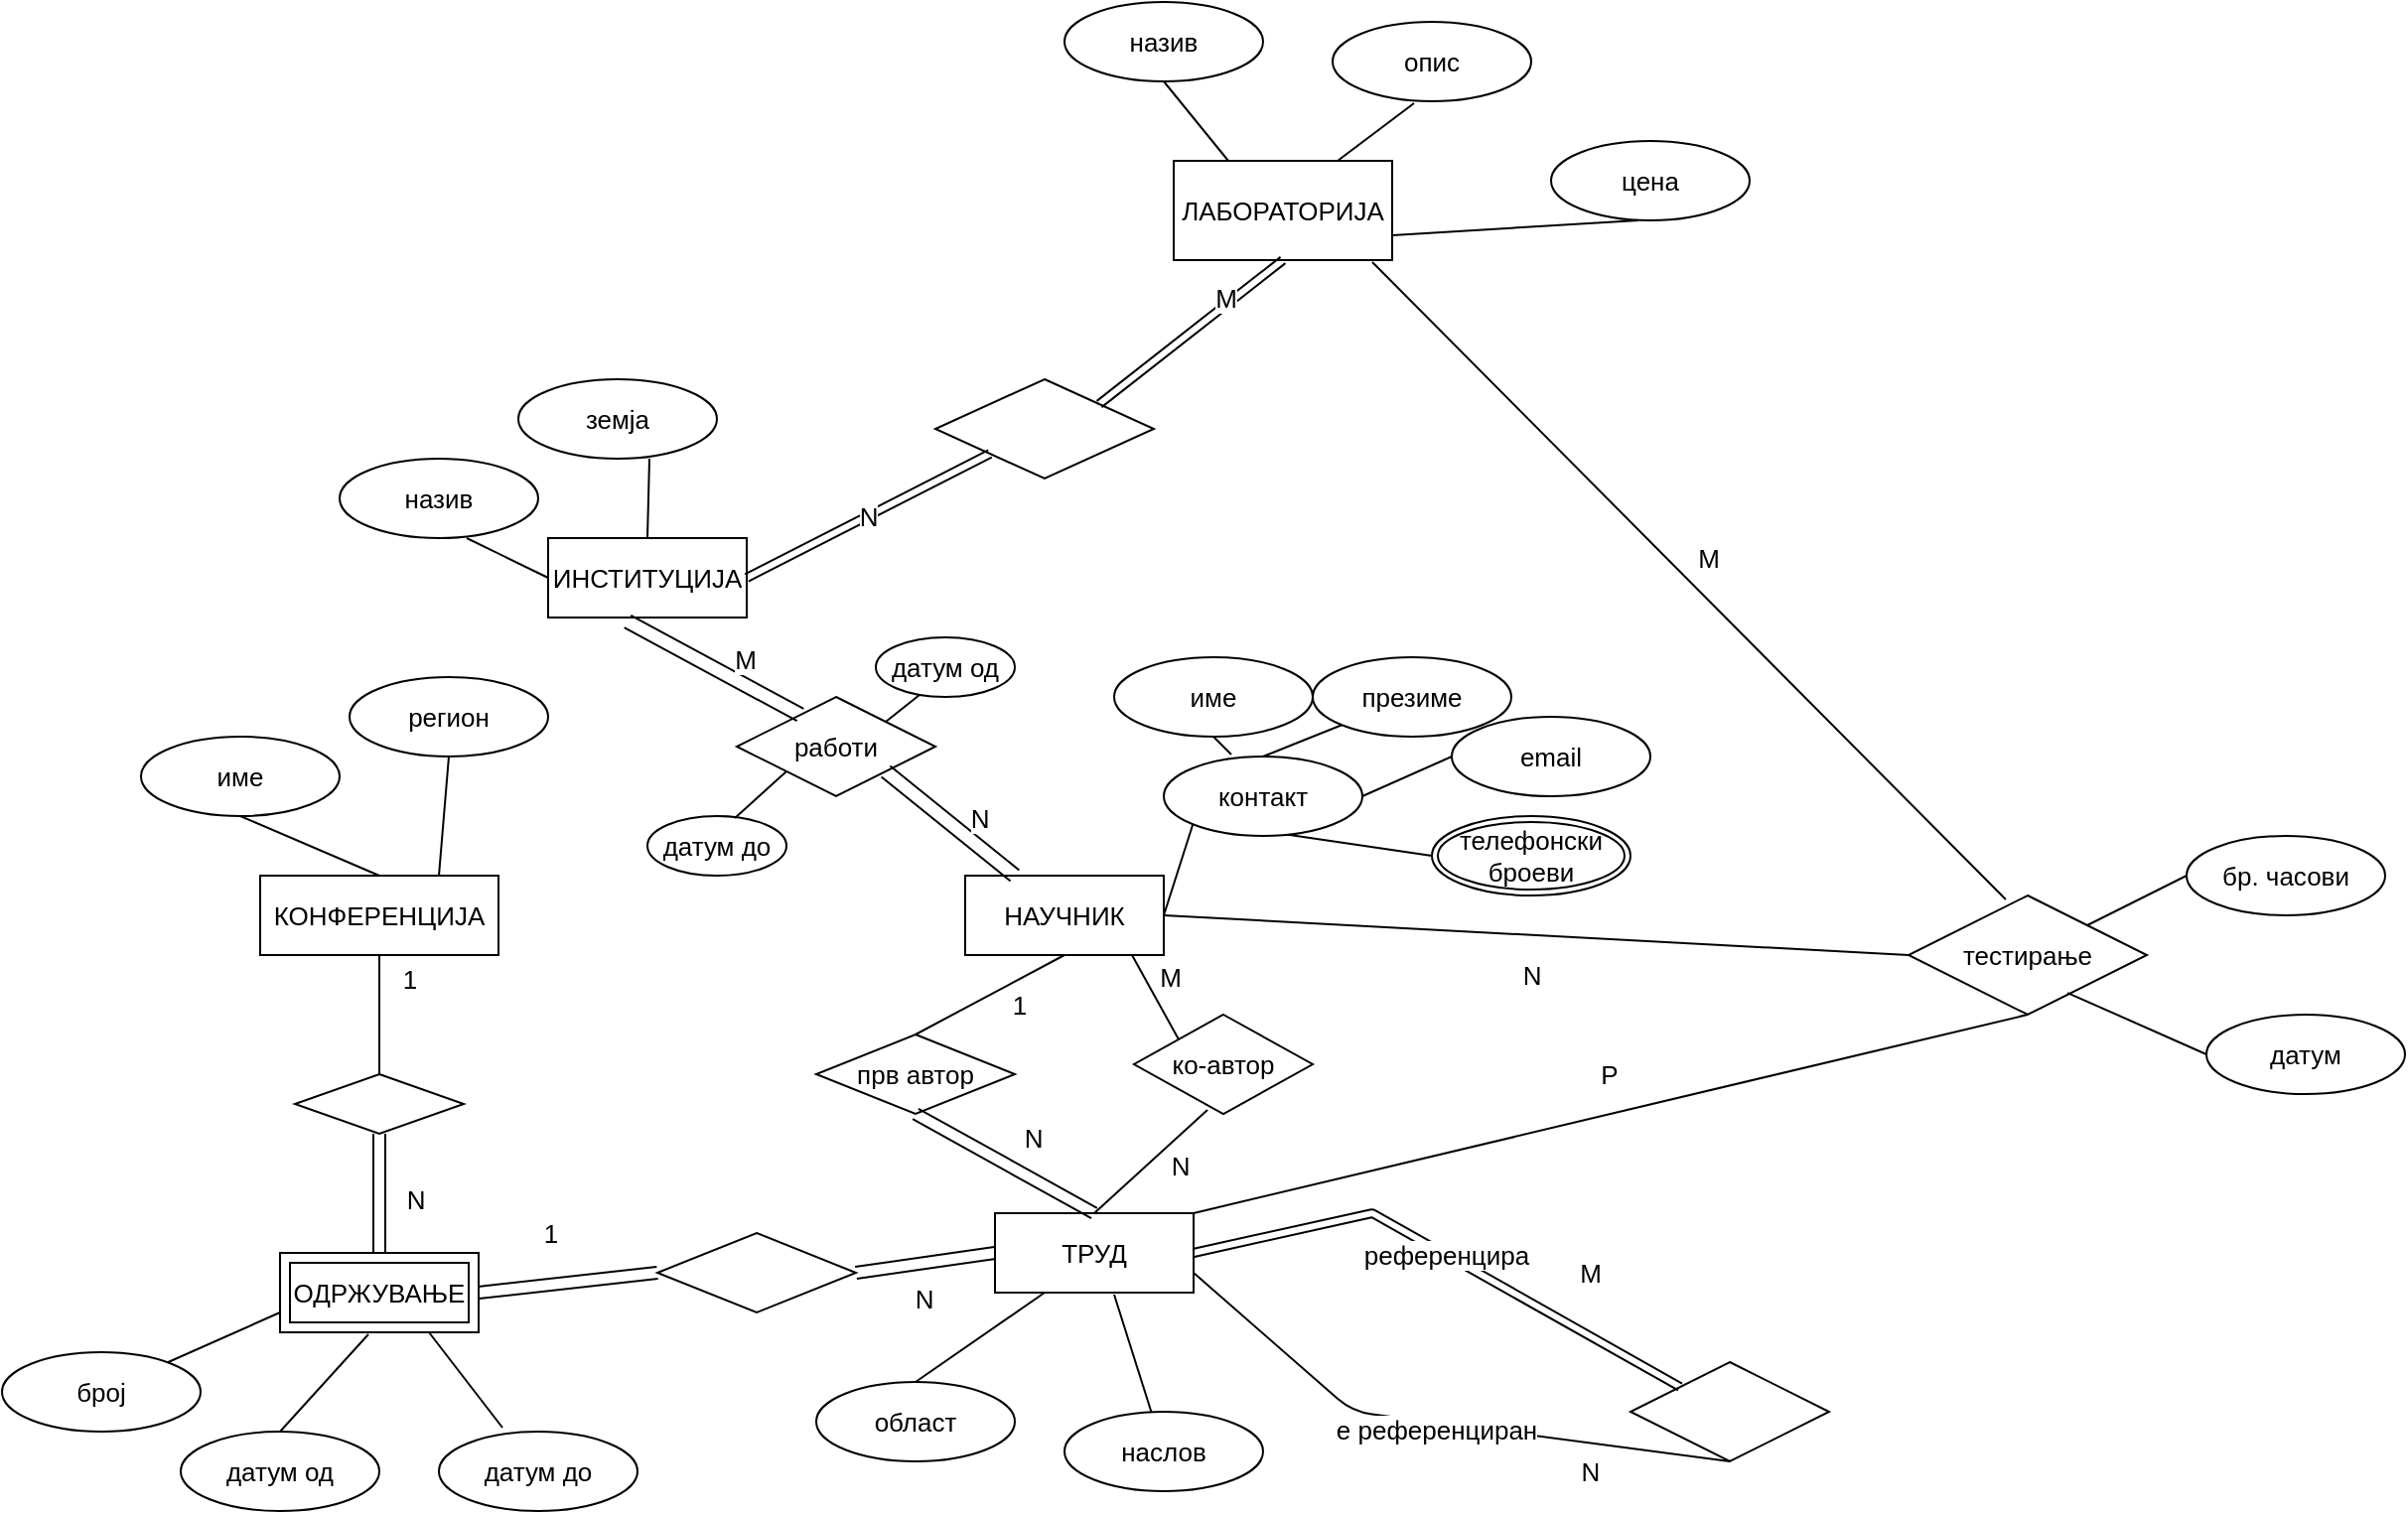 <mxfile version="13.9.6" type="github">
  <diagram id="ss8rLNMeqFwuD8GQHN9E" name="Page-1">
    <mxGraphModel dx="2210" dy="2026" grid="1" gridSize="10" guides="1" tooltips="1" connect="1" arrows="1" fold="1" page="1" pageScale="1" pageWidth="850" pageHeight="1100" math="0" shadow="0">
      <root>
        <mxCell id="0" />
        <mxCell id="1" parent="0" />
        <mxCell id="Nzp_F6XyrQYxc5pNLRRa-1" value="&lt;span style=&quot;font-weight: normal&quot;&gt;КОНФЕРЕНЦИЈА&lt;/span&gt;" style="whiteSpace=wrap;html=1;align=center;fontSize=13;fontStyle=1" vertex="1" parent="1">
          <mxGeometry x="20" y="230" width="120" height="40" as="geometry" />
        </mxCell>
        <mxCell id="Nzp_F6XyrQYxc5pNLRRa-2" value="НАУЧНИК" style="whiteSpace=wrap;html=1;align=center;fontSize=13;fontStyle=0" vertex="1" parent="1">
          <mxGeometry x="375" y="230" width="100" height="40" as="geometry" />
        </mxCell>
        <mxCell id="Nzp_F6XyrQYxc5pNLRRa-3" value="&lt;span style=&quot;font-weight: normal&quot;&gt;ТРУД&lt;/span&gt;" style="whiteSpace=wrap;html=1;align=center;fontSize=13;fontStyle=1" vertex="1" parent="1">
          <mxGeometry x="390" y="400" width="100" height="40" as="geometry" />
        </mxCell>
        <mxCell id="Nzp_F6XyrQYxc5pNLRRa-4" value="&lt;span style=&quot;font-weight: normal&quot;&gt;ИНСТИТУЦИЈА&lt;/span&gt;" style="whiteSpace=wrap;html=1;align=center;fontSize=13;fontStyle=1" vertex="1" parent="1">
          <mxGeometry x="165" y="60" width="100" height="40" as="geometry" />
        </mxCell>
        <mxCell id="Nzp_F6XyrQYxc5pNLRRa-5" value="&lt;span style=&quot;font-weight: normal&quot;&gt;ЛАБОРАТОРИЈА&lt;/span&gt;" style="whiteSpace=wrap;html=1;align=center;fontSize=13;fontStyle=1" vertex="1" parent="1">
          <mxGeometry x="480" y="-130" width="110" height="50" as="geometry" />
        </mxCell>
        <mxCell id="Nzp_F6XyrQYxc5pNLRRa-7" value="име" style="ellipse;whiteSpace=wrap;html=1;align=center;fontSize=13;" vertex="1" parent="1">
          <mxGeometry x="-40" y="160" width="100" height="40" as="geometry" />
        </mxCell>
        <mxCell id="Nzp_F6XyrQYxc5pNLRRa-8" value="регион" style="ellipse;whiteSpace=wrap;html=1;align=center;fontSize=13;" vertex="1" parent="1">
          <mxGeometry x="65" y="130" width="100" height="40" as="geometry" />
        </mxCell>
        <mxCell id="Nzp_F6XyrQYxc5pNLRRa-9" value="" style="endArrow=none;html=1;fontSize=13;entryX=0.5;entryY=1;entryDx=0;entryDy=0;exitX=0.5;exitY=0;exitDx=0;exitDy=0;" edge="1" parent="1" source="Nzp_F6XyrQYxc5pNLRRa-1" target="Nzp_F6XyrQYxc5pNLRRa-7">
          <mxGeometry width="50" height="50" relative="1" as="geometry">
            <mxPoint x="160" y="380" as="sourcePoint" />
            <mxPoint x="210" y="330" as="targetPoint" />
          </mxGeometry>
        </mxCell>
        <mxCell id="Nzp_F6XyrQYxc5pNLRRa-10" value="" style="endArrow=none;html=1;fontSize=13;exitX=0.75;exitY=0;exitDx=0;exitDy=0;entryX=0.5;entryY=1;entryDx=0;entryDy=0;" edge="1" parent="1" source="Nzp_F6XyrQYxc5pNLRRa-1" target="Nzp_F6XyrQYxc5pNLRRa-8">
          <mxGeometry width="50" height="50" relative="1" as="geometry">
            <mxPoint x="250" y="310" as="sourcePoint" />
            <mxPoint x="300" y="260" as="targetPoint" />
          </mxGeometry>
        </mxCell>
        <mxCell id="Nzp_F6XyrQYxc5pNLRRa-12" value="датум од" style="ellipse;whiteSpace=wrap;html=1;align=center;fontSize=13;" vertex="1" parent="1">
          <mxGeometry x="-20" y="510" width="100" height="40" as="geometry" />
        </mxCell>
        <mxCell id="Nzp_F6XyrQYxc5pNLRRa-13" value="датум до" style="ellipse;whiteSpace=wrap;html=1;align=center;fontSize=13;" vertex="1" parent="1">
          <mxGeometry x="110" y="510" width="100" height="40" as="geometry" />
        </mxCell>
        <mxCell id="Nzp_F6XyrQYxc5pNLRRa-15" value="" style="endArrow=none;html=1;fontSize=13;exitX=0.5;exitY=0;exitDx=0;exitDy=0;entryX=0.445;entryY=1.025;entryDx=0;entryDy=0;entryPerimeter=0;" edge="1" parent="1" source="Nzp_F6XyrQYxc5pNLRRa-12" target="Nzp_F6XyrQYxc5pNLRRa-28">
          <mxGeometry width="50" height="50" relative="1" as="geometry">
            <mxPoint x="80" y="620" as="sourcePoint" />
            <mxPoint x="115" y="450" as="targetPoint" />
          </mxGeometry>
        </mxCell>
        <mxCell id="Nzp_F6XyrQYxc5pNLRRa-16" value="" style="endArrow=none;html=1;fontSize=13;entryX=0.75;entryY=1;entryDx=0;entryDy=0;exitX=0.32;exitY=-0.05;exitDx=0;exitDy=0;exitPerimeter=0;" edge="1" parent="1" source="Nzp_F6XyrQYxc5pNLRRa-13" target="Nzp_F6XyrQYxc5pNLRRa-28">
          <mxGeometry width="50" height="50" relative="1" as="geometry">
            <mxPoint x="90" y="630" as="sourcePoint" />
            <mxPoint x="128.97" y="450" as="targetPoint" />
          </mxGeometry>
        </mxCell>
        <mxCell id="Nzp_F6XyrQYxc5pNLRRa-17" value="број" style="ellipse;whiteSpace=wrap;html=1;align=center;fontSize=13;" vertex="1" parent="1">
          <mxGeometry x="-110" y="470" width="100" height="40" as="geometry" />
        </mxCell>
        <mxCell id="Nzp_F6XyrQYxc5pNLRRa-18" value="" style="endArrow=none;html=1;fontSize=13;entryX=0;entryY=0.75;entryDx=0;entryDy=0;" edge="1" parent="1" source="Nzp_F6XyrQYxc5pNLRRa-17" target="Nzp_F6XyrQYxc5pNLRRa-28">
          <mxGeometry width="50" height="50" relative="1" as="geometry">
            <mxPoint y="460" as="sourcePoint" />
            <mxPoint x="60" y="438" as="targetPoint" />
          </mxGeometry>
        </mxCell>
        <mxCell id="Nzp_F6XyrQYxc5pNLRRa-19" value="име" style="ellipse;whiteSpace=wrap;html=1;align=center;fontSize=13;" vertex="1" parent="1">
          <mxGeometry x="450" y="120" width="100" height="40" as="geometry" />
        </mxCell>
        <mxCell id="Nzp_F6XyrQYxc5pNLRRa-20" value="презиме" style="ellipse;whiteSpace=wrap;html=1;align=center;fontSize=13;" vertex="1" parent="1">
          <mxGeometry x="550" y="120" width="100" height="40" as="geometry" />
        </mxCell>
        <mxCell id="Nzp_F6XyrQYxc5pNLRRa-21" value="email" style="ellipse;whiteSpace=wrap;html=1;align=center;fontSize=13;" vertex="1" parent="1">
          <mxGeometry x="620" y="150" width="100" height="40" as="geometry" />
        </mxCell>
        <mxCell id="Nzp_F6XyrQYxc5pNLRRa-23" value="телефонски броеви" style="ellipse;shape=doubleEllipse;margin=3;whiteSpace=wrap;html=1;align=center;fontSize=13;" vertex="1" parent="1">
          <mxGeometry x="610" y="200" width="100" height="40" as="geometry" />
        </mxCell>
        <mxCell id="Nzp_F6XyrQYxc5pNLRRa-24" value="" style="endArrow=none;html=1;fontSize=13;entryX=0.5;entryY=1;entryDx=0;entryDy=0;exitX=0.34;exitY=-0.025;exitDx=0;exitDy=0;exitPerimeter=0;" edge="1" parent="1" source="Nzp_F6XyrQYxc5pNLRRa-34" target="Nzp_F6XyrQYxc5pNLRRa-19">
          <mxGeometry width="50" height="50" relative="1" as="geometry">
            <mxPoint x="280" y="260" as="sourcePoint" />
            <mxPoint x="330" y="210" as="targetPoint" />
          </mxGeometry>
        </mxCell>
        <mxCell id="Nzp_F6XyrQYxc5pNLRRa-25" value="" style="endArrow=none;html=1;fontSize=13;exitX=0.5;exitY=0;exitDx=0;exitDy=0;entryX=0;entryY=1;entryDx=0;entryDy=0;" edge="1" parent="1" source="Nzp_F6XyrQYxc5pNLRRa-34" target="Nzp_F6XyrQYxc5pNLRRa-20">
          <mxGeometry width="50" height="50" relative="1" as="geometry">
            <mxPoint x="290" y="270" as="sourcePoint" />
            <mxPoint x="480" y="100" as="targetPoint" />
          </mxGeometry>
        </mxCell>
        <mxCell id="Nzp_F6XyrQYxc5pNLRRa-26" value="" style="endArrow=none;html=1;fontSize=13;exitX=1;exitY=0.5;exitDx=0;exitDy=0;entryX=0;entryY=0.5;entryDx=0;entryDy=0;" edge="1" parent="1" source="Nzp_F6XyrQYxc5pNLRRa-34" target="Nzp_F6XyrQYxc5pNLRRa-21">
          <mxGeometry width="50" height="50" relative="1" as="geometry">
            <mxPoint x="300" y="280" as="sourcePoint" />
            <mxPoint x="580" y="130" as="targetPoint" />
          </mxGeometry>
        </mxCell>
        <mxCell id="Nzp_F6XyrQYxc5pNLRRa-27" value="" style="endArrow=none;html=1;fontSize=13;entryX=0;entryY=0.5;entryDx=0;entryDy=0;exitX=0.6;exitY=0.975;exitDx=0;exitDy=0;exitPerimeter=0;" edge="1" parent="1" source="Nzp_F6XyrQYxc5pNLRRa-34" target="Nzp_F6XyrQYxc5pNLRRa-23">
          <mxGeometry width="50" height="50" relative="1" as="geometry">
            <mxPoint x="310" y="290" as="sourcePoint" />
            <mxPoint x="360" y="240" as="targetPoint" />
          </mxGeometry>
        </mxCell>
        <mxCell id="Nzp_F6XyrQYxc5pNLRRa-28" value="&lt;span style=&quot;font-weight: normal&quot;&gt;ОДРЖУВАЊЕ&lt;/span&gt;" style="whiteSpace=wrap;html=1;align=center;fontSize=13;fontStyle=1" vertex="1" parent="1">
          <mxGeometry x="30" y="420" width="100" height="40" as="geometry" />
        </mxCell>
        <mxCell id="Nzp_F6XyrQYxc5pNLRRa-31" value="" style="shape=rhombus;perimeter=rhombusPerimeter;whiteSpace=wrap;html=1;align=center;fontSize=13;" vertex="1" parent="1">
          <mxGeometry x="37.5" y="330" width="85" height="30" as="geometry" />
        </mxCell>
        <mxCell id="Nzp_F6XyrQYxc5pNLRRa-32" value="1" style="endArrow=none;html=1;fontSize=13;entryX=0.5;entryY=1;entryDx=0;entryDy=0;exitX=0.5;exitY=0;exitDx=0;exitDy=0;" edge="1" parent="1" source="Nzp_F6XyrQYxc5pNLRRa-31" target="Nzp_F6XyrQYxc5pNLRRa-1">
          <mxGeometry x="0.613" y="-15" width="50" height="50" relative="1" as="geometry">
            <mxPoint x="240" y="350" as="sourcePoint" />
            <mxPoint x="290" y="300" as="targetPoint" />
            <mxPoint as="offset" />
          </mxGeometry>
        </mxCell>
        <mxCell id="Nzp_F6XyrQYxc5pNLRRa-34" value="контакт" style="ellipse;whiteSpace=wrap;html=1;align=center;fontSize=13;" vertex="1" parent="1">
          <mxGeometry x="475" y="170" width="100" height="40" as="geometry" />
        </mxCell>
        <mxCell id="Nzp_F6XyrQYxc5pNLRRa-35" value="" style="endArrow=none;html=1;fontSize=13;entryX=1;entryY=0.5;entryDx=0;entryDy=0;exitX=0;exitY=1;exitDx=0;exitDy=0;" edge="1" parent="1" source="Nzp_F6XyrQYxc5pNLRRa-34" target="Nzp_F6XyrQYxc5pNLRRa-2">
          <mxGeometry width="50" height="50" relative="1" as="geometry">
            <mxPoint x="512" y="150" as="sourcePoint" />
            <mxPoint x="656" y="122" as="targetPoint" />
          </mxGeometry>
        </mxCell>
        <mxCell id="Nzp_F6XyrQYxc5pNLRRa-36" value="област" style="ellipse;whiteSpace=wrap;html=1;align=center;fontSize=13;" vertex="1" parent="1">
          <mxGeometry x="300" y="485" width="100" height="40" as="geometry" />
        </mxCell>
        <mxCell id="Nzp_F6XyrQYxc5pNLRRa-37" value="наслов" style="ellipse;whiteSpace=wrap;html=1;align=center;fontSize=13;" vertex="1" parent="1">
          <mxGeometry x="425" y="500" width="100" height="40" as="geometry" />
        </mxCell>
        <mxCell id="Nzp_F6XyrQYxc5pNLRRa-38" value="" style="endArrow=none;html=1;fontSize=13;entryX=0.5;entryY=0;entryDx=0;entryDy=0;exitX=0.25;exitY=1;exitDx=0;exitDy=0;" edge="1" parent="1" source="Nzp_F6XyrQYxc5pNLRRa-3" target="Nzp_F6XyrQYxc5pNLRRa-36">
          <mxGeometry width="50" height="50" relative="1" as="geometry">
            <mxPoint x="340" y="440" as="sourcePoint" />
            <mxPoint x="390" y="390" as="targetPoint" />
          </mxGeometry>
        </mxCell>
        <mxCell id="Nzp_F6XyrQYxc5pNLRRa-39" value="" style="endArrow=none;html=1;fontSize=13;exitX=0.6;exitY=1.025;exitDx=0;exitDy=0;exitPerimeter=0;" edge="1" parent="1" source="Nzp_F6XyrQYxc5pNLRRa-3" target="Nzp_F6XyrQYxc5pNLRRa-37">
          <mxGeometry width="50" height="50" relative="1" as="geometry">
            <mxPoint x="456" y="400" as="sourcePoint" />
            <mxPoint x="550" y="330" as="targetPoint" />
          </mxGeometry>
        </mxCell>
        <mxCell id="Nzp_F6XyrQYxc5pNLRRa-40" value="прв автор" style="shape=rhombus;perimeter=rhombusPerimeter;whiteSpace=wrap;html=1;align=center;fontSize=13;" vertex="1" parent="1">
          <mxGeometry x="300" y="310" width="100" height="40" as="geometry" />
        </mxCell>
        <mxCell id="Nzp_F6XyrQYxc5pNLRRa-41" value="1" style="endArrow=none;html=1;fontSize=13;entryX=0.5;entryY=1;entryDx=0;entryDy=0;exitX=0.5;exitY=0;exitDx=0;exitDy=0;" edge="1" parent="1" source="Nzp_F6XyrQYxc5pNLRRa-40" target="Nzp_F6XyrQYxc5pNLRRa-2">
          <mxGeometry x="0.241" y="-11" width="50" height="50" relative="1" as="geometry">
            <mxPoint x="530" y="370" as="sourcePoint" />
            <mxPoint x="580" y="320" as="targetPoint" />
            <mxPoint as="offset" />
          </mxGeometry>
        </mxCell>
        <mxCell id="Nzp_F6XyrQYxc5pNLRRa-43" value="ко-автор" style="shape=rhombus;perimeter=rhombusPerimeter;whiteSpace=wrap;html=1;align=center;fontSize=13;" vertex="1" parent="1">
          <mxGeometry x="460" y="300" width="90" height="50" as="geometry" />
        </mxCell>
        <mxCell id="Nzp_F6XyrQYxc5pNLRRa-44" value="М" style="endArrow=none;html=1;fontSize=13;entryX=0.84;entryY=1;entryDx=0;entryDy=0;entryPerimeter=0;exitX=0;exitY=0;exitDx=0;exitDy=0;" edge="1" parent="1" source="Nzp_F6XyrQYxc5pNLRRa-43" target="Nzp_F6XyrQYxc5pNLRRa-2">
          <mxGeometry x="0.241" y="-11" width="50" height="50" relative="1" as="geometry">
            <mxPoint x="360" y="320" as="sourcePoint" />
            <mxPoint x="429" y="262" as="targetPoint" />
            <mxPoint as="offset" />
          </mxGeometry>
        </mxCell>
        <mxCell id="Nzp_F6XyrQYxc5pNLRRa-45" value="N" style="endArrow=none;html=1;fontSize=13;entryX=0.411;entryY=0.96;entryDx=0;entryDy=0;entryPerimeter=0;exitX=0.5;exitY=0;exitDx=0;exitDy=0;" edge="1" parent="1" source="Nzp_F6XyrQYxc5pNLRRa-3" target="Nzp_F6XyrQYxc5pNLRRa-43">
          <mxGeometry x="0.241" y="-11" width="50" height="50" relative="1" as="geometry">
            <mxPoint x="370" y="330" as="sourcePoint" />
            <mxPoint x="439" y="272" as="targetPoint" />
            <mxPoint as="offset" />
          </mxGeometry>
        </mxCell>
        <mxCell id="Nzp_F6XyrQYxc5pNLRRa-47" value="" style="shape=rhombus;perimeter=rhombusPerimeter;whiteSpace=wrap;html=1;align=center;fontSize=13;" vertex="1" parent="1">
          <mxGeometry x="220" y="410" width="100" height="40" as="geometry" />
        </mxCell>
        <mxCell id="Nzp_F6XyrQYxc5pNLRRa-50" value="" style="shape=rhombus;perimeter=rhombusPerimeter;whiteSpace=wrap;html=1;align=center;fontSize=13;" vertex="1" parent="1">
          <mxGeometry x="710" y="475" width="100" height="50" as="geometry" />
        </mxCell>
        <mxCell id="Nzp_F6XyrQYxc5pNLRRa-52" value="" style="endArrow=none;html=1;fontSize=13;exitX=1;exitY=0.75;exitDx=0;exitDy=0;entryX=0.5;entryY=1;entryDx=0;entryDy=0;" edge="1" parent="1" source="Nzp_F6XyrQYxc5pNLRRa-3" target="Nzp_F6XyrQYxc5pNLRRa-50">
          <mxGeometry width="50" height="50" relative="1" as="geometry">
            <mxPoint x="550" y="490" as="sourcePoint" />
            <mxPoint x="600" y="440" as="targetPoint" />
            <Array as="points">
              <mxPoint x="570" y="500" />
            </Array>
          </mxGeometry>
        </mxCell>
        <mxCell id="Nzp_F6XyrQYxc5pNLRRa-54" value="е референциран" style="edgeLabel;html=1;align=center;verticalAlign=middle;resizable=0;points=[];fontSize=13;" vertex="1" connectable="0" parent="Nzp_F6XyrQYxc5pNLRRa-52">
          <mxGeometry x="0.0" y="-3" relative="1" as="geometry">
            <mxPoint as="offset" />
          </mxGeometry>
        </mxCell>
        <mxCell id="Nzp_F6XyrQYxc5pNLRRa-55" value="N" style="text;html=1;strokeColor=none;fillColor=none;align=center;verticalAlign=middle;whiteSpace=wrap;rounded=0;fontSize=13;" vertex="1" parent="1">
          <mxGeometry x="670" y="520" width="40" height="20" as="geometry" />
        </mxCell>
        <mxCell id="Nzp_F6XyrQYxc5pNLRRa-56" value="M" style="text;html=1;strokeColor=none;fillColor=none;align=center;verticalAlign=middle;whiteSpace=wrap;rounded=0;fontSize=13;" vertex="1" parent="1">
          <mxGeometry x="670" y="420" width="40" height="20" as="geometry" />
        </mxCell>
        <mxCell id="Nzp_F6XyrQYxc5pNLRRa-58" value="N" style="shape=link;html=1;fontSize=13;exitX=0.5;exitY=1;exitDx=0;exitDy=0;width=6;" edge="1" parent="1" source="Nzp_F6XyrQYxc5pNLRRa-31" target="Nzp_F6XyrQYxc5pNLRRa-28">
          <mxGeometry x="0.104" y="18" width="100" relative="1" as="geometry">
            <mxPoint x="160" y="310" as="sourcePoint" />
            <mxPoint x="260" y="310" as="targetPoint" />
            <mxPoint as="offset" />
          </mxGeometry>
        </mxCell>
        <mxCell id="Nzp_F6XyrQYxc5pNLRRa-59" value="1" style="shape=link;html=1;fontSize=13;exitX=0;exitY=0.5;exitDx=0;exitDy=0;width=6;entryX=1;entryY=0.5;entryDx=0;entryDy=0;" edge="1" parent="1" source="Nzp_F6XyrQYxc5pNLRRa-47" target="Nzp_F6XyrQYxc5pNLRRa-28">
          <mxGeometry x="0.137" y="-26" width="100" relative="1" as="geometry">
            <mxPoint x="104.98" y="380.99" as="sourcePoint" />
            <mxPoint x="190" y="390" as="targetPoint" />
            <mxPoint as="offset" />
          </mxGeometry>
        </mxCell>
        <mxCell id="Nzp_F6XyrQYxc5pNLRRa-61" value="N" style="shape=link;html=1;fontSize=13;exitX=0;exitY=0.5;exitDx=0;exitDy=0;width=6;entryX=1;entryY=0.5;entryDx=0;entryDy=0;" edge="1" parent="1" source="Nzp_F6XyrQYxc5pNLRRa-3" target="Nzp_F6XyrQYxc5pNLRRa-47">
          <mxGeometry x="0.104" y="18" width="100" relative="1" as="geometry">
            <mxPoint x="124.98" y="400.99" as="sourcePoint" />
            <mxPoint x="119.668" y="450" as="targetPoint" />
            <mxPoint as="offset" />
          </mxGeometry>
        </mxCell>
        <mxCell id="Nzp_F6XyrQYxc5pNLRRa-62" value="N" style="shape=link;html=1;fontSize=13;width=6;entryX=0.5;entryY=0;entryDx=0;entryDy=0;exitX=0.5;exitY=1;exitDx=0;exitDy=0;" edge="1" parent="1" source="Nzp_F6XyrQYxc5pNLRRa-40" target="Nzp_F6XyrQYxc5pNLRRa-3">
          <mxGeometry x="0.104" y="18" width="100" relative="1" as="geometry">
            <mxPoint x="260" y="330" as="sourcePoint" />
            <mxPoint x="300" y="390" as="targetPoint" />
            <mxPoint as="offset" />
          </mxGeometry>
        </mxCell>
        <mxCell id="Nzp_F6XyrQYxc5pNLRRa-63" value="референцира" style="shape=link;html=1;fontSize=13;exitX=1;exitY=0.5;exitDx=0;exitDy=0;entryX=0;entryY=0;entryDx=0;entryDy=0;" edge="1" parent="1" source="Nzp_F6XyrQYxc5pNLRRa-3" target="Nzp_F6XyrQYxc5pNLRRa-50">
          <mxGeometry width="100" relative="1" as="geometry">
            <mxPoint x="530" y="430" as="sourcePoint" />
            <mxPoint x="630" y="430" as="targetPoint" />
            <Array as="points">
              <mxPoint x="580" y="400" />
            </Array>
          </mxGeometry>
        </mxCell>
        <mxCell id="Nzp_F6XyrQYxc5pNLRRa-64" value="работи" style="shape=rhombus;perimeter=rhombusPerimeter;whiteSpace=wrap;html=1;align=center;fontSize=13;" vertex="1" parent="1">
          <mxGeometry x="260" y="140" width="100" height="50" as="geometry" />
        </mxCell>
        <mxCell id="Nzp_F6XyrQYxc5pNLRRa-65" value="датум од&lt;br&gt;" style="ellipse;whiteSpace=wrap;html=1;align=center;fontSize=13;" vertex="1" parent="1">
          <mxGeometry x="330" y="110" width="70" height="30" as="geometry" />
        </mxCell>
        <mxCell id="Nzp_F6XyrQYxc5pNLRRa-66" value="датум до" style="ellipse;whiteSpace=wrap;html=1;align=center;fontSize=13;" vertex="1" parent="1">
          <mxGeometry x="215" y="200" width="70" height="30" as="geometry" />
        </mxCell>
        <mxCell id="Nzp_F6XyrQYxc5pNLRRa-70" value="" style="endArrow=none;html=1;fontSize=13;exitX=0.629;exitY=0.033;exitDx=0;exitDy=0;exitPerimeter=0;entryX=0;entryY=1;entryDx=0;entryDy=0;" edge="1" parent="1" source="Nzp_F6XyrQYxc5pNLRRa-66" target="Nzp_F6XyrQYxc5pNLRRa-64">
          <mxGeometry width="50" height="50" relative="1" as="geometry">
            <mxPoint x="320" y="80" as="sourcePoint" />
            <mxPoint x="370" y="30" as="targetPoint" />
          </mxGeometry>
        </mxCell>
        <mxCell id="Nzp_F6XyrQYxc5pNLRRa-71" value="" style="endArrow=none;html=1;rounded=0;fontSize=13;exitX=1;exitY=0;exitDx=0;exitDy=0;entryX=0.314;entryY=0.967;entryDx=0;entryDy=0;entryPerimeter=0;" edge="1" parent="1" source="Nzp_F6XyrQYxc5pNLRRa-64" target="Nzp_F6XyrQYxc5pNLRRa-65">
          <mxGeometry relative="1" as="geometry">
            <mxPoint x="390" y="60" as="sourcePoint" />
            <mxPoint x="550" y="60" as="targetPoint" />
          </mxGeometry>
        </mxCell>
        <mxCell id="Nzp_F6XyrQYxc5pNLRRa-74" value="M" style="shape=link;html=1;fontSize=13;entryX=0.32;entryY=0.18;entryDx=0;entryDy=0;entryPerimeter=0;exitX=0.4;exitY=1.05;exitDx=0;exitDy=0;exitPerimeter=0;width=7;" edge="1" parent="1" source="Nzp_F6XyrQYxc5pNLRRa-4" target="Nzp_F6XyrQYxc5pNLRRa-64">
          <mxGeometry x="0.235" y="11" width="100" relative="1" as="geometry">
            <mxPoint x="190" as="sourcePoint" />
            <mxPoint x="290" as="targetPoint" />
            <mxPoint as="offset" />
          </mxGeometry>
        </mxCell>
        <mxCell id="Nzp_F6XyrQYxc5pNLRRa-79" value="N" style="shape=link;html=1;fontSize=13;entryX=0.25;entryY=0;entryDx=0;entryDy=0;exitX=1;exitY=1;exitDx=0;exitDy=0;width=7;" edge="1" parent="1" source="Nzp_F6XyrQYxc5pNLRRa-64" target="Nzp_F6XyrQYxc5pNLRRa-2">
          <mxGeometry x="0.235" y="11" width="100" relative="1" as="geometry">
            <mxPoint x="280" y="132" as="sourcePoint" />
            <mxPoint x="332" y="189" as="targetPoint" />
            <mxPoint as="offset" />
          </mxGeometry>
        </mxCell>
        <mxCell id="Nzp_F6XyrQYxc5pNLRRa-80" value="назив" style="ellipse;whiteSpace=wrap;html=1;align=center;fontSize=13;" vertex="1" parent="1">
          <mxGeometry x="60" y="20" width="100" height="40" as="geometry" />
        </mxCell>
        <mxCell id="Nzp_F6XyrQYxc5pNLRRa-82" value="земја" style="ellipse;whiteSpace=wrap;html=1;align=center;fontSize=13;" vertex="1" parent="1">
          <mxGeometry x="150" y="-20" width="100" height="40" as="geometry" />
        </mxCell>
        <mxCell id="Nzp_F6XyrQYxc5pNLRRa-83" value="" style="endArrow=none;html=1;rounded=0;fontSize=13;exitX=0.64;exitY=1;exitDx=0;exitDy=0;exitPerimeter=0;entryX=0;entryY=0.5;entryDx=0;entryDy=0;" edge="1" parent="1" source="Nzp_F6XyrQYxc5pNLRRa-80" target="Nzp_F6XyrQYxc5pNLRRa-4">
          <mxGeometry relative="1" as="geometry">
            <mxPoint x="160" y="100" as="sourcePoint" />
            <mxPoint x="320" y="100" as="targetPoint" />
          </mxGeometry>
        </mxCell>
        <mxCell id="Nzp_F6XyrQYxc5pNLRRa-84" value="" style="endArrow=none;html=1;rounded=0;fontSize=13;exitX=0.66;exitY=1;exitDx=0;exitDy=0;exitPerimeter=0;entryX=0.5;entryY=0;entryDx=0;entryDy=0;" edge="1" parent="1" source="Nzp_F6XyrQYxc5pNLRRa-82" target="Nzp_F6XyrQYxc5pNLRRa-4">
          <mxGeometry relative="1" as="geometry">
            <mxPoint x="370" y="30" as="sourcePoint" />
            <mxPoint x="530" y="30" as="targetPoint" />
          </mxGeometry>
        </mxCell>
        <mxCell id="Nzp_F6XyrQYxc5pNLRRa-85" value="" style="shape=rhombus;perimeter=rhombusPerimeter;whiteSpace=wrap;html=1;align=center;fontSize=13;" vertex="1" parent="1">
          <mxGeometry x="360" y="-20" width="110" height="50" as="geometry" />
        </mxCell>
        <mxCell id="Nzp_F6XyrQYxc5pNLRRa-86" value="N" style="shape=link;html=1;fontSize=13;exitX=1;exitY=0.5;exitDx=0;exitDy=0;entryX=0;entryY=1;entryDx=0;entryDy=0;" edge="1" parent="1" source="Nzp_F6XyrQYxc5pNLRRa-4" target="Nzp_F6XyrQYxc5pNLRRa-85">
          <mxGeometry width="100" relative="1" as="geometry">
            <mxPoint x="350" y="50" as="sourcePoint" />
            <mxPoint x="450" y="50" as="targetPoint" />
          </mxGeometry>
        </mxCell>
        <mxCell id="Nzp_F6XyrQYxc5pNLRRa-88" value="" style="shape=link;html=1;fontSize=13;exitX=1;exitY=0;exitDx=0;exitDy=0;entryX=0.5;entryY=1;entryDx=0;entryDy=0;" edge="1" parent="1" source="Nzp_F6XyrQYxc5pNLRRa-85" target="Nzp_F6XyrQYxc5pNLRRa-5">
          <mxGeometry width="100" relative="1" as="geometry">
            <mxPoint x="490" y="-40" as="sourcePoint" />
            <mxPoint x="590" y="-40" as="targetPoint" />
          </mxGeometry>
        </mxCell>
        <mxCell id="Nzp_F6XyrQYxc5pNLRRa-89" value="M" style="edgeLabel;html=1;align=center;verticalAlign=middle;resizable=0;points=[];fontSize=13;" vertex="1" connectable="0" parent="Nzp_F6XyrQYxc5pNLRRa-88">
          <mxGeometry x="0.412" y="3" relative="1" as="geometry">
            <mxPoint as="offset" />
          </mxGeometry>
        </mxCell>
        <mxCell id="Nzp_F6XyrQYxc5pNLRRa-90" value="назив" style="ellipse;whiteSpace=wrap;html=1;align=center;fontSize=13;" vertex="1" parent="1">
          <mxGeometry x="425" y="-210" width="100" height="40" as="geometry" />
        </mxCell>
        <mxCell id="Nzp_F6XyrQYxc5pNLRRa-91" value="опис" style="ellipse;whiteSpace=wrap;html=1;align=center;fontSize=13;" vertex="1" parent="1">
          <mxGeometry x="560" y="-200" width="100" height="40" as="geometry" />
        </mxCell>
        <mxCell id="Nzp_F6XyrQYxc5pNLRRa-92" value="цена" style="ellipse;whiteSpace=wrap;html=1;align=center;fontSize=13;" vertex="1" parent="1">
          <mxGeometry x="670" y="-140" width="100" height="40" as="geometry" />
        </mxCell>
        <mxCell id="Nzp_F6XyrQYxc5pNLRRa-94" value="" style="endArrow=none;html=1;fontSize=13;exitX=0.25;exitY=0;exitDx=0;exitDy=0;entryX=0.5;entryY=1;entryDx=0;entryDy=0;" edge="1" parent="1" source="Nzp_F6XyrQYxc5pNLRRa-5" target="Nzp_F6XyrQYxc5pNLRRa-90">
          <mxGeometry width="50" height="50" relative="1" as="geometry">
            <mxPoint x="260" y="-120" as="sourcePoint" />
            <mxPoint x="310" y="-170" as="targetPoint" />
          </mxGeometry>
        </mxCell>
        <mxCell id="Nzp_F6XyrQYxc5pNLRRa-95" value="" style="endArrow=none;html=1;fontSize=13;exitX=0.75;exitY=0;exitDx=0;exitDy=0;entryX=0.41;entryY=1.025;entryDx=0;entryDy=0;entryPerimeter=0;" edge="1" parent="1" source="Nzp_F6XyrQYxc5pNLRRa-5" target="Nzp_F6XyrQYxc5pNLRRa-91">
          <mxGeometry width="50" height="50" relative="1" as="geometry">
            <mxPoint x="650" y="-10" as="sourcePoint" />
            <mxPoint x="700" y="-60" as="targetPoint" />
          </mxGeometry>
        </mxCell>
        <mxCell id="Nzp_F6XyrQYxc5pNLRRa-96" value="" style="endArrow=none;html=1;fontSize=13;exitX=1;exitY=0.75;exitDx=0;exitDy=0;entryX=0.44;entryY=1;entryDx=0;entryDy=0;entryPerimeter=0;" edge="1" parent="1" source="Nzp_F6XyrQYxc5pNLRRa-5" target="Nzp_F6XyrQYxc5pNLRRa-92">
          <mxGeometry width="50" height="50" relative="1" as="geometry">
            <mxPoint x="660" y="-20" as="sourcePoint" />
            <mxPoint x="710" y="-70" as="targetPoint" />
          </mxGeometry>
        </mxCell>
        <mxCell id="Nzp_F6XyrQYxc5pNLRRa-97" value="тестирање" style="shape=rhombus;perimeter=rhombusPerimeter;whiteSpace=wrap;html=1;align=center;fontSize=13;" vertex="1" parent="1">
          <mxGeometry x="850" y="240" width="120" height="60" as="geometry" />
        </mxCell>
        <mxCell id="Nzp_F6XyrQYxc5pNLRRa-98" value="М" style="endArrow=none;html=1;fontSize=13;exitX=0.909;exitY=1.02;exitDx=0;exitDy=0;exitPerimeter=0;entryX=0.408;entryY=0.033;entryDx=0;entryDy=0;entryPerimeter=0;" edge="1" parent="1" source="Nzp_F6XyrQYxc5pNLRRa-5" target="Nzp_F6XyrQYxc5pNLRRa-97">
          <mxGeometry x="-0.003" y="16" width="50" height="50" relative="1" as="geometry">
            <mxPoint x="740" y="80" as="sourcePoint" />
            <mxPoint x="790" y="30" as="targetPoint" />
            <mxPoint x="-1" as="offset" />
          </mxGeometry>
        </mxCell>
        <mxCell id="Nzp_F6XyrQYxc5pNLRRa-99" value="N" style="endArrow=none;html=1;fontSize=13;exitX=1;exitY=0.5;exitDx=0;exitDy=0;entryX=0;entryY=0.5;entryDx=0;entryDy=0;" edge="1" parent="1" source="Nzp_F6XyrQYxc5pNLRRa-2" target="Nzp_F6XyrQYxc5pNLRRa-97">
          <mxGeometry x="-0.008" y="-20" width="50" height="50" relative="1" as="geometry">
            <mxPoint x="750" y="370" as="sourcePoint" />
            <mxPoint x="800" y="320" as="targetPoint" />
            <mxPoint as="offset" />
          </mxGeometry>
        </mxCell>
        <mxCell id="Nzp_F6XyrQYxc5pNLRRa-100" value="P" style="endArrow=none;html=1;fontSize=13;exitX=1;exitY=0;exitDx=0;exitDy=0;entryX=0.5;entryY=1;entryDx=0;entryDy=0;" edge="1" parent="1" source="Nzp_F6XyrQYxc5pNLRRa-3" target="Nzp_F6XyrQYxc5pNLRRa-97">
          <mxGeometry x="0.021" y="19" width="50" height="50" relative="1" as="geometry">
            <mxPoint x="670" y="380" as="sourcePoint" />
            <mxPoint x="720" y="330" as="targetPoint" />
            <mxPoint x="-1" as="offset" />
          </mxGeometry>
        </mxCell>
        <mxCell id="Nzp_F6XyrQYxc5pNLRRa-101" value="бр. часови" style="ellipse;whiteSpace=wrap;html=1;align=center;fontSize=13;" vertex="1" parent="1">
          <mxGeometry x="990" y="210" width="100" height="40" as="geometry" />
        </mxCell>
        <mxCell id="Nzp_F6XyrQYxc5pNLRRa-102" value="датум" style="ellipse;whiteSpace=wrap;html=1;align=center;fontSize=13;" vertex="1" parent="1">
          <mxGeometry x="1000" y="300" width="100" height="40" as="geometry" />
        </mxCell>
        <mxCell id="Nzp_F6XyrQYxc5pNLRRa-103" value="" style="endArrow=none;html=1;fontSize=13;exitX=0.667;exitY=0.817;exitDx=0;exitDy=0;exitPerimeter=0;entryX=0;entryY=0.5;entryDx=0;entryDy=0;" edge="1" parent="1" source="Nzp_F6XyrQYxc5pNLRRa-97" target="Nzp_F6XyrQYxc5pNLRRa-102">
          <mxGeometry width="50" height="50" relative="1" as="geometry">
            <mxPoint x="990" y="420" as="sourcePoint" />
            <mxPoint x="1040" y="370" as="targetPoint" />
          </mxGeometry>
        </mxCell>
        <mxCell id="Nzp_F6XyrQYxc5pNLRRa-104" value="" style="endArrow=none;html=1;fontSize=13;exitX=1;exitY=0;exitDx=0;exitDy=0;entryX=0;entryY=0.5;entryDx=0;entryDy=0;" edge="1" parent="1" source="Nzp_F6XyrQYxc5pNLRRa-97" target="Nzp_F6XyrQYxc5pNLRRa-101">
          <mxGeometry width="50" height="50" relative="1" as="geometry">
            <mxPoint x="980" y="210" as="sourcePoint" />
            <mxPoint x="1030" y="160" as="targetPoint" />
          </mxGeometry>
        </mxCell>
        <mxCell id="Nzp_F6XyrQYxc5pNLRRa-105" value="ОДРЖУВАЊЕ" style="shape=ext;margin=3;double=1;whiteSpace=wrap;html=1;align=center;fontSize=13;" vertex="1" parent="1">
          <mxGeometry x="30" y="420" width="100" height="40" as="geometry" />
        </mxCell>
      </root>
    </mxGraphModel>
  </diagram>
</mxfile>
